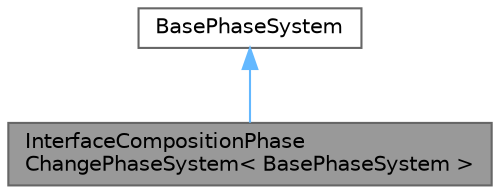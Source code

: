 digraph "InterfaceCompositionPhaseChangePhaseSystem&lt; BasePhaseSystem &gt;"
{
 // LATEX_PDF_SIZE
  bgcolor="transparent";
  edge [fontname=Helvetica,fontsize=10,labelfontname=Helvetica,labelfontsize=10];
  node [fontname=Helvetica,fontsize=10,shape=box,height=0.2,width=0.4];
  Node1 [id="Node000001",label="InterfaceCompositionPhase\lChangePhaseSystem\< BasePhaseSystem \>",height=0.2,width=0.4,color="gray40", fillcolor="grey60", style="filled", fontcolor="black",tooltip="Class to provide interfacial heat and mass transfer between a number of phases according to a interfa..."];
  Node2 -> Node1 [id="edge1_Node000001_Node000002",dir="back",color="steelblue1",style="solid",tooltip=" "];
  Node2 [id="Node000002",label="BasePhaseSystem",height=0.2,width=0.4,color="gray40", fillcolor="white", style="filled",tooltip=" "];
}

